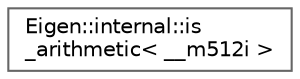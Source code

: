 digraph "Graphical Class Hierarchy"
{
 // LATEX_PDF_SIZE
  bgcolor="transparent";
  edge [fontname=Helvetica,fontsize=10,labelfontname=Helvetica,labelfontsize=10];
  node [fontname=Helvetica,fontsize=10,shape=box,height=0.2,width=0.4];
  rankdir="LR";
  Node0 [id="Node000000",label="Eigen::internal::is\l_arithmetic\< __m512i \>",height=0.2,width=0.4,color="grey40", fillcolor="white", style="filled",URL="$structEigen_1_1internal_1_1is__arithmetic_3_01____m512i_01_4.html",tooltip=" "];
}
